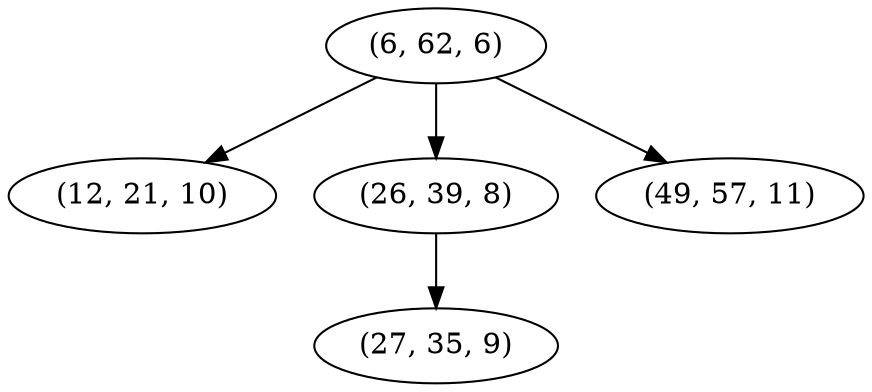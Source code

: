 digraph tree {
    "(6, 62, 6)";
    "(12, 21, 10)";
    "(26, 39, 8)";
    "(27, 35, 9)";
    "(49, 57, 11)";
    "(6, 62, 6)" -> "(12, 21, 10)";
    "(6, 62, 6)" -> "(26, 39, 8)";
    "(6, 62, 6)" -> "(49, 57, 11)";
    "(26, 39, 8)" -> "(27, 35, 9)";
}
